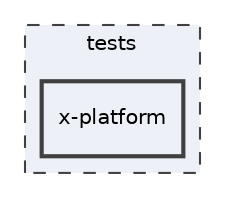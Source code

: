 digraph "tests/x-platform"
{
 // LATEX_PDF_SIZE
  edge [fontname="Helvetica",fontsize="10",labelfontname="Helvetica",labelfontsize="10"];
  node [fontname="Helvetica",fontsize="10",shape=record];
  compound=true
  subgraph clusterdir_59425e443f801f1f2fd8bbe4959a3ccf {
    graph [ bgcolor="#edf0f7", pencolor="grey25", style="filled,dashed,", label="tests", fontname="Helvetica", fontsize="10", URL="dir_59425e443f801f1f2fd8bbe4959a3ccf.html"]
  dir_73f28b2f4ec1a9e884eccf5a03f4670b [shape=box, label="x-platform", style="filled,bold,", fillcolor="#edf0f7", color="grey25", URL="dir_73f28b2f4ec1a9e884eccf5a03f4670b.html"];
  }
}
